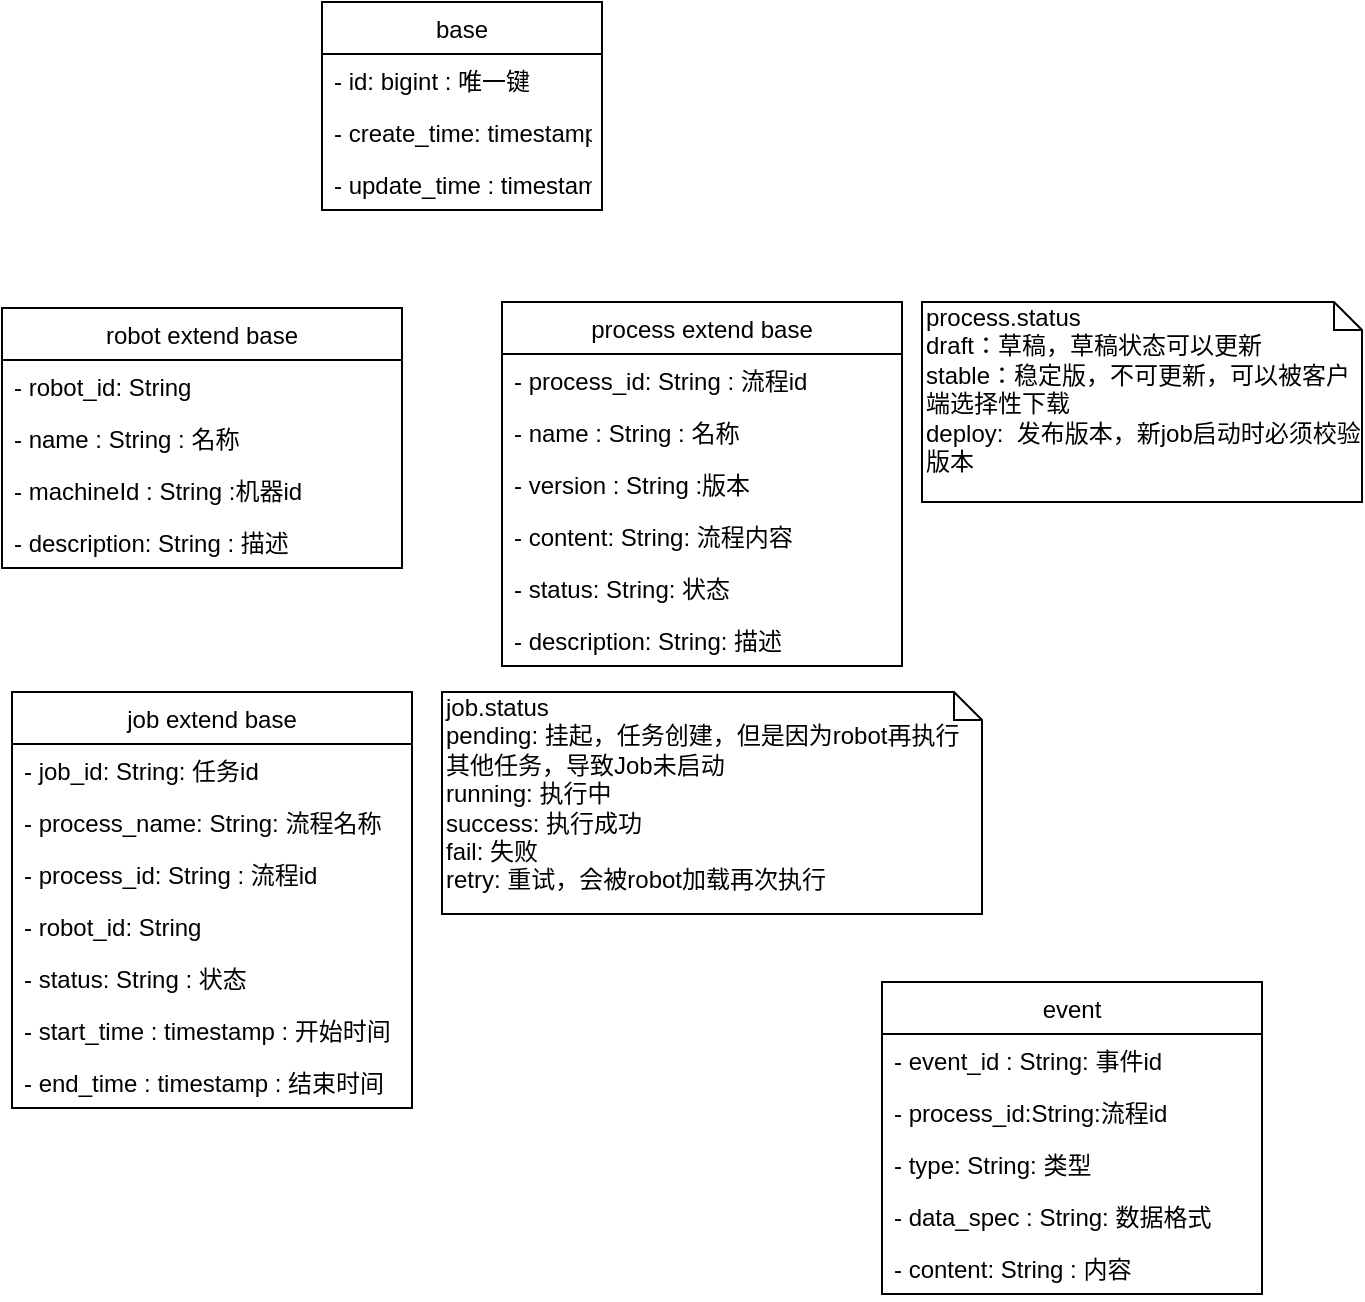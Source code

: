 <mxfile version="10.6.7" type="github"><diagram id="f2SCL8R1NlFrQqkAec52" name="Page-1"><mxGraphModel dx="758" dy="475" grid="1" gridSize="10" guides="1" tooltips="1" connect="1" arrows="1" fold="1" page="1" pageScale="1" pageWidth="827" pageHeight="1169" math="0" shadow="0"><root><mxCell id="0"/><mxCell id="1" parent="0"/><mxCell id="EQfbkhNhaTaxzddOKtHz-1" value="robot extend base" style="swimlane;fontStyle=0;childLayout=stackLayout;horizontal=1;startSize=26;fillColor=none;horizontalStack=0;resizeParent=1;resizeParentMax=0;resizeLast=0;collapsible=1;marginBottom=0;flipH=0;flipV=0;aspect=fixed;" vertex="1" parent="1"><mxGeometry x="100" y="247" width="200" height="130" as="geometry"><mxRectangle x="100" y="67" width="60" height="26" as="alternateBounds"/></mxGeometry></mxCell><mxCell id="EQfbkhNhaTaxzddOKtHz-35" value="- robot_id: String " style="text;strokeColor=none;fillColor=none;align=left;verticalAlign=top;spacingLeft=4;spacingRight=4;overflow=hidden;rotatable=0;points=[[0,0.5],[1,0.5]];portConstraint=eastwest;" vertex="1" parent="EQfbkhNhaTaxzddOKtHz-1"><mxGeometry y="26" width="200" height="26" as="geometry"/></mxCell><mxCell id="EQfbkhNhaTaxzddOKtHz-2" value="- name : String : 名称&#xa;&#xa;" style="text;strokeColor=none;fillColor=none;align=left;verticalAlign=top;spacingLeft=4;spacingRight=4;overflow=hidden;rotatable=0;points=[[0,0.5],[1,0.5]];portConstraint=eastwest;" vertex="1" parent="EQfbkhNhaTaxzddOKtHz-1"><mxGeometry y="52" width="200" height="26" as="geometry"/></mxCell><mxCell id="EQfbkhNhaTaxzddOKtHz-3" value="- machineId : String :机器id" style="text;strokeColor=none;fillColor=none;align=left;verticalAlign=top;spacingLeft=4;spacingRight=4;overflow=hidden;rotatable=0;points=[[0,0.5],[1,0.5]];portConstraint=eastwest;" vertex="1" parent="EQfbkhNhaTaxzddOKtHz-1"><mxGeometry y="78" width="200" height="26" as="geometry"/></mxCell><mxCell id="EQfbkhNhaTaxzddOKtHz-25" value="- description: String : 描述" style="text;strokeColor=none;fillColor=none;align=left;verticalAlign=top;spacingLeft=4;spacingRight=4;overflow=hidden;rotatable=0;points=[[0,0.5],[1,0.5]];portConstraint=eastwest;" vertex="1" parent="EQfbkhNhaTaxzddOKtHz-1"><mxGeometry y="104" width="200" height="26" as="geometry"/></mxCell><mxCell id="EQfbkhNhaTaxzddOKtHz-5" value="process extend base" style="swimlane;fontStyle=0;childLayout=stackLayout;horizontal=1;startSize=26;fillColor=none;horizontalStack=0;resizeParent=1;resizeParentMax=0;resizeLast=0;collapsible=1;marginBottom=0;" vertex="1" parent="1"><mxGeometry x="350" y="244" width="200" height="182" as="geometry"/></mxCell><mxCell id="EQfbkhNhaTaxzddOKtHz-33" value="- process_id: String : 流程id" style="text;strokeColor=none;fillColor=none;align=left;verticalAlign=top;spacingLeft=4;spacingRight=4;overflow=hidden;rotatable=0;points=[[0,0.5],[1,0.5]];portConstraint=eastwest;" vertex="1" parent="EQfbkhNhaTaxzddOKtHz-5"><mxGeometry y="26" width="200" height="26" as="geometry"/></mxCell><mxCell id="EQfbkhNhaTaxzddOKtHz-6" value="- name : String : 名称" style="text;strokeColor=none;fillColor=none;align=left;verticalAlign=top;spacingLeft=4;spacingRight=4;overflow=hidden;rotatable=0;points=[[0,0.5],[1,0.5]];portConstraint=eastwest;" vertex="1" parent="EQfbkhNhaTaxzddOKtHz-5"><mxGeometry y="52" width="200" height="26" as="geometry"/></mxCell><mxCell id="EQfbkhNhaTaxzddOKtHz-7" value="- version : String :版本" style="text;strokeColor=none;fillColor=none;align=left;verticalAlign=top;spacingLeft=4;spacingRight=4;overflow=hidden;rotatable=0;points=[[0,0.5],[1,0.5]];portConstraint=eastwest;" vertex="1" parent="EQfbkhNhaTaxzddOKtHz-5"><mxGeometry y="78" width="200" height="26" as="geometry"/></mxCell><mxCell id="EQfbkhNhaTaxzddOKtHz-46" value="- content: String: 流程内容" style="text;strokeColor=none;fillColor=none;align=left;verticalAlign=top;spacingLeft=4;spacingRight=4;overflow=hidden;rotatable=0;points=[[0,0.5],[1,0.5]];portConstraint=eastwest;" vertex="1" parent="EQfbkhNhaTaxzddOKtHz-5"><mxGeometry y="104" width="200" height="26" as="geometry"/></mxCell><mxCell id="EQfbkhNhaTaxzddOKtHz-27" value="- status: String: 状态" style="text;strokeColor=none;fillColor=none;align=left;verticalAlign=top;spacingLeft=4;spacingRight=4;overflow=hidden;rotatable=0;points=[[0,0.5],[1,0.5]];portConstraint=eastwest;" vertex="1" parent="EQfbkhNhaTaxzddOKtHz-5"><mxGeometry y="130" width="200" height="26" as="geometry"/></mxCell><mxCell id="EQfbkhNhaTaxzddOKtHz-26" value="- description: String: 描述" style="text;strokeColor=none;fillColor=none;align=left;verticalAlign=top;spacingLeft=4;spacingRight=4;overflow=hidden;rotatable=0;points=[[0,0.5],[1,0.5]];portConstraint=eastwest;" vertex="1" parent="EQfbkhNhaTaxzddOKtHz-5"><mxGeometry y="156" width="200" height="26" as="geometry"/></mxCell><mxCell id="EQfbkhNhaTaxzddOKtHz-21" value="base" style="swimlane;fontStyle=0;childLayout=stackLayout;horizontal=1;startSize=26;fillColor=none;horizontalStack=0;resizeParent=1;resizeParentMax=0;resizeLast=0;collapsible=1;marginBottom=0;" vertex="1" parent="1"><mxGeometry x="260" y="94" width="140" height="104" as="geometry"/></mxCell><mxCell id="EQfbkhNhaTaxzddOKtHz-12" value="- id: bigint : 唯一键" style="text;strokeColor=none;fillColor=none;align=left;verticalAlign=top;spacingLeft=4;spacingRight=4;overflow=hidden;rotatable=0;points=[[0,0.5],[1,0.5]];portConstraint=eastwest;" vertex="1" parent="EQfbkhNhaTaxzddOKtHz-21"><mxGeometry y="26" width="140" height="26" as="geometry"/></mxCell><mxCell id="EQfbkhNhaTaxzddOKtHz-13" value="- create_time: timestamp : 创建时间" style="text;strokeColor=none;fillColor=none;align=left;verticalAlign=top;spacingLeft=4;spacingRight=4;overflow=hidden;rotatable=0;points=[[0,0.5],[1,0.5]];portConstraint=eastwest;" vertex="1" parent="EQfbkhNhaTaxzddOKtHz-21"><mxGeometry y="52" width="140" height="26" as="geometry"/></mxCell><mxCell id="EQfbkhNhaTaxzddOKtHz-14" value="- update_time : timestamp: 更新时间" style="text;strokeColor=none;fillColor=none;align=left;verticalAlign=top;spacingLeft=4;spacingRight=4;overflow=hidden;rotatable=0;points=[[0,0.5],[1,0.5]];portConstraint=eastwest;" vertex="1" parent="EQfbkhNhaTaxzddOKtHz-21"><mxGeometry y="78" width="140" height="26" as="geometry"/></mxCell><mxCell id="EQfbkhNhaTaxzddOKtHz-28" value="process.status&lt;br&gt;draft：草稿，草稿状态可以更新&lt;br&gt;stable：稳定版，不可更新，可以被客户端选择性下载&lt;br&gt;deploy: &amp;nbsp;发布版本，新job启动时必须校验版本&lt;br&gt;" style="shape=note;whiteSpace=wrap;html=1;size=14;verticalAlign=top;align=left;spacingTop=-6;" vertex="1" parent="1"><mxGeometry x="560" y="244" width="220" height="100" as="geometry"/></mxCell><mxCell id="EQfbkhNhaTaxzddOKtHz-29" value="job extend base" style="swimlane;fontStyle=0;childLayout=stackLayout;horizontal=1;startSize=26;fillColor=none;horizontalStack=0;resizeParent=1;resizeParentMax=0;resizeLast=0;collapsible=1;marginBottom=0;" vertex="1" parent="1"><mxGeometry x="105" y="439" width="200" height="208" as="geometry"/></mxCell><mxCell id="EQfbkhNhaTaxzddOKtHz-30" value="- job_id: String: 任务id" style="text;strokeColor=none;fillColor=none;align=left;verticalAlign=top;spacingLeft=4;spacingRight=4;overflow=hidden;rotatable=0;points=[[0,0.5],[1,0.5]];portConstraint=eastwest;" vertex="1" parent="EQfbkhNhaTaxzddOKtHz-29"><mxGeometry y="26" width="200" height="26" as="geometry"/></mxCell><mxCell id="EQfbkhNhaTaxzddOKtHz-31" value="- process_name: String: 流程名称" style="text;strokeColor=none;fillColor=none;align=left;verticalAlign=top;spacingLeft=4;spacingRight=4;overflow=hidden;rotatable=0;points=[[0,0.5],[1,0.5]];portConstraint=eastwest;" vertex="1" parent="EQfbkhNhaTaxzddOKtHz-29"><mxGeometry y="52" width="200" height="26" as="geometry"/></mxCell><mxCell id="EQfbkhNhaTaxzddOKtHz-32" value="- process_id: String : 流程id&#xa;&#xa;" style="text;strokeColor=none;fillColor=none;align=left;verticalAlign=top;spacingLeft=4;spacingRight=4;overflow=hidden;rotatable=0;points=[[0,0.5],[1,0.5]];portConstraint=eastwest;" vertex="1" parent="EQfbkhNhaTaxzddOKtHz-29"><mxGeometry y="78" width="200" height="26" as="geometry"/></mxCell><mxCell id="EQfbkhNhaTaxzddOKtHz-34" value="- robot_id: String&#xa;&#xa;" style="text;strokeColor=none;fillColor=none;align=left;verticalAlign=top;spacingLeft=4;spacingRight=4;overflow=hidden;rotatable=0;points=[[0,0.5],[1,0.5]];portConstraint=eastwest;" vertex="1" parent="EQfbkhNhaTaxzddOKtHz-29"><mxGeometry y="104" width="200" height="26" as="geometry"/></mxCell><mxCell id="EQfbkhNhaTaxzddOKtHz-36" value="- status: String : 状态" style="text;strokeColor=none;fillColor=none;align=left;verticalAlign=top;spacingLeft=4;spacingRight=4;overflow=hidden;rotatable=0;points=[[0,0.5],[1,0.5]];portConstraint=eastwest;" vertex="1" parent="EQfbkhNhaTaxzddOKtHz-29"><mxGeometry y="130" width="200" height="26" as="geometry"/></mxCell><mxCell id="EQfbkhNhaTaxzddOKtHz-37" value="- start_time : timestamp : 开始时间" style="text;strokeColor=none;fillColor=none;align=left;verticalAlign=top;spacingLeft=4;spacingRight=4;overflow=hidden;rotatable=0;points=[[0,0.5],[1,0.5]];portConstraint=eastwest;" vertex="1" parent="EQfbkhNhaTaxzddOKtHz-29"><mxGeometry y="156" width="200" height="26" as="geometry"/></mxCell><mxCell id="EQfbkhNhaTaxzddOKtHz-38" value="- end_time : timestamp : 结束时间" style="text;strokeColor=none;fillColor=none;align=left;verticalAlign=top;spacingLeft=4;spacingRight=4;overflow=hidden;rotatable=0;points=[[0,0.5],[1,0.5]];portConstraint=eastwest;" vertex="1" parent="EQfbkhNhaTaxzddOKtHz-29"><mxGeometry y="182" width="200" height="26" as="geometry"/></mxCell><mxCell id="EQfbkhNhaTaxzddOKtHz-39" value="job.status&lt;br&gt;pending: 挂起，任务创建，但是因为robot再执行其他任务，导致Job未启动&lt;br&gt;running: 执行中&lt;br&gt;success: 执行成功&lt;br&gt;fail: 失败&lt;br&gt;retry: 重试，会被robot加载再次执行&lt;br&gt;" style="shape=note;whiteSpace=wrap;html=1;size=14;verticalAlign=top;align=left;spacingTop=-6;" vertex="1" parent="1"><mxGeometry x="320" y="439" width="270" height="111" as="geometry"/></mxCell><mxCell id="EQfbkhNhaTaxzddOKtHz-40" value="event" style="swimlane;fontStyle=0;childLayout=stackLayout;horizontal=1;startSize=26;fillColor=none;horizontalStack=0;resizeParent=1;resizeParentMax=0;resizeLast=0;collapsible=1;marginBottom=0;" vertex="1" parent="1"><mxGeometry x="540" y="584" width="190" height="156" as="geometry"/></mxCell><mxCell id="EQfbkhNhaTaxzddOKtHz-41" value="- event_id : String: 事件id" style="text;strokeColor=none;fillColor=none;align=left;verticalAlign=top;spacingLeft=4;spacingRight=4;overflow=hidden;rotatable=0;points=[[0,0.5],[1,0.5]];portConstraint=eastwest;" vertex="1" parent="EQfbkhNhaTaxzddOKtHz-40"><mxGeometry y="26" width="190" height="26" as="geometry"/></mxCell><mxCell id="EQfbkhNhaTaxzddOKtHz-42" value="- process_id:String:流程id" style="text;strokeColor=none;fillColor=none;align=left;verticalAlign=top;spacingLeft=4;spacingRight=4;overflow=hidden;rotatable=0;points=[[0,0.5],[1,0.5]];portConstraint=eastwest;" vertex="1" parent="EQfbkhNhaTaxzddOKtHz-40"><mxGeometry y="52" width="190" height="26" as="geometry"/></mxCell><mxCell id="EQfbkhNhaTaxzddOKtHz-43" value="- type: String: 类型&#xa;&#xa;" style="text;strokeColor=none;fillColor=none;align=left;verticalAlign=top;spacingLeft=4;spacingRight=4;overflow=hidden;rotatable=0;points=[[0,0.5],[1,0.5]];portConstraint=eastwest;" vertex="1" parent="EQfbkhNhaTaxzddOKtHz-40"><mxGeometry y="78" width="190" height="26" as="geometry"/></mxCell><mxCell id="EQfbkhNhaTaxzddOKtHz-45" value="- data_spec : String: 数据格式" style="text;strokeColor=none;fillColor=none;align=left;verticalAlign=top;spacingLeft=4;spacingRight=4;overflow=hidden;rotatable=0;points=[[0,0.5],[1,0.5]];portConstraint=eastwest;" vertex="1" parent="EQfbkhNhaTaxzddOKtHz-40"><mxGeometry y="104" width="190" height="26" as="geometry"/></mxCell><mxCell id="EQfbkhNhaTaxzddOKtHz-44" value="- content: String : 内容" style="text;strokeColor=none;fillColor=none;align=left;verticalAlign=top;spacingLeft=4;spacingRight=4;overflow=hidden;rotatable=0;points=[[0,0.5],[1,0.5]];portConstraint=eastwest;" vertex="1" parent="EQfbkhNhaTaxzddOKtHz-40"><mxGeometry y="130" width="190" height="26" as="geometry"/></mxCell></root></mxGraphModel></diagram></mxfile>